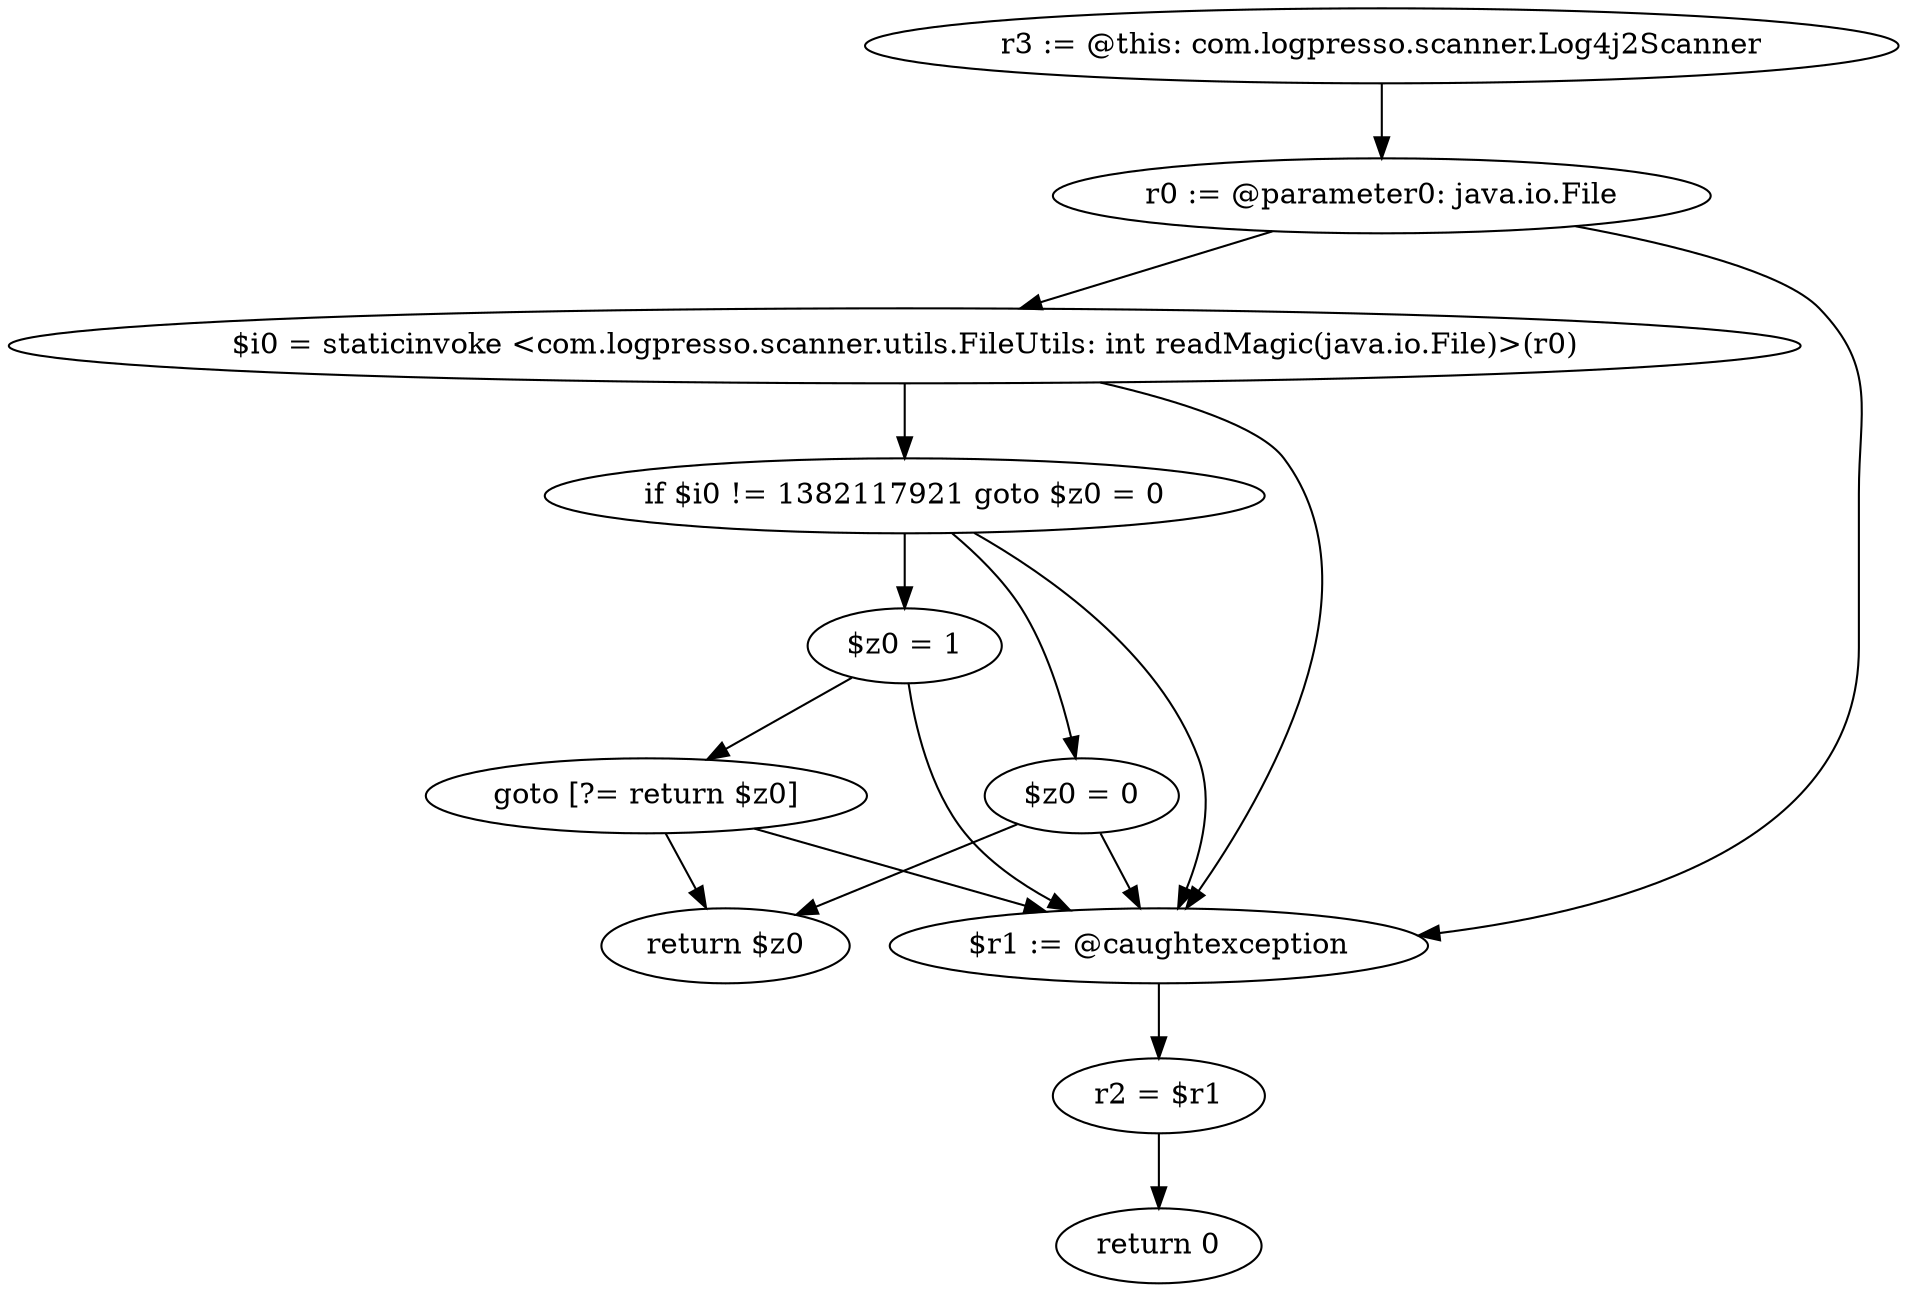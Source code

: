 digraph "unitGraph" {
    "r3 := @this: com.logpresso.scanner.Log4j2Scanner"
    "r0 := @parameter0: java.io.File"
    "$i0 = staticinvoke <com.logpresso.scanner.utils.FileUtils: int readMagic(java.io.File)>(r0)"
    "if $i0 != 1382117921 goto $z0 = 0"
    "$z0 = 1"
    "goto [?= return $z0]"
    "$z0 = 0"
    "return $z0"
    "$r1 := @caughtexception"
    "r2 = $r1"
    "return 0"
    "r3 := @this: com.logpresso.scanner.Log4j2Scanner"->"r0 := @parameter0: java.io.File";
    "r0 := @parameter0: java.io.File"->"$i0 = staticinvoke <com.logpresso.scanner.utils.FileUtils: int readMagic(java.io.File)>(r0)";
    "r0 := @parameter0: java.io.File"->"$r1 := @caughtexception";
    "$i0 = staticinvoke <com.logpresso.scanner.utils.FileUtils: int readMagic(java.io.File)>(r0)"->"if $i0 != 1382117921 goto $z0 = 0";
    "$i0 = staticinvoke <com.logpresso.scanner.utils.FileUtils: int readMagic(java.io.File)>(r0)"->"$r1 := @caughtexception";
    "if $i0 != 1382117921 goto $z0 = 0"->"$z0 = 1";
    "if $i0 != 1382117921 goto $z0 = 0"->"$z0 = 0";
    "if $i0 != 1382117921 goto $z0 = 0"->"$r1 := @caughtexception";
    "$z0 = 1"->"goto [?= return $z0]";
    "$z0 = 1"->"$r1 := @caughtexception";
    "goto [?= return $z0]"->"return $z0";
    "goto [?= return $z0]"->"$r1 := @caughtexception";
    "$z0 = 0"->"return $z0";
    "$z0 = 0"->"$r1 := @caughtexception";
    "$r1 := @caughtexception"->"r2 = $r1";
    "r2 = $r1"->"return 0";
}
